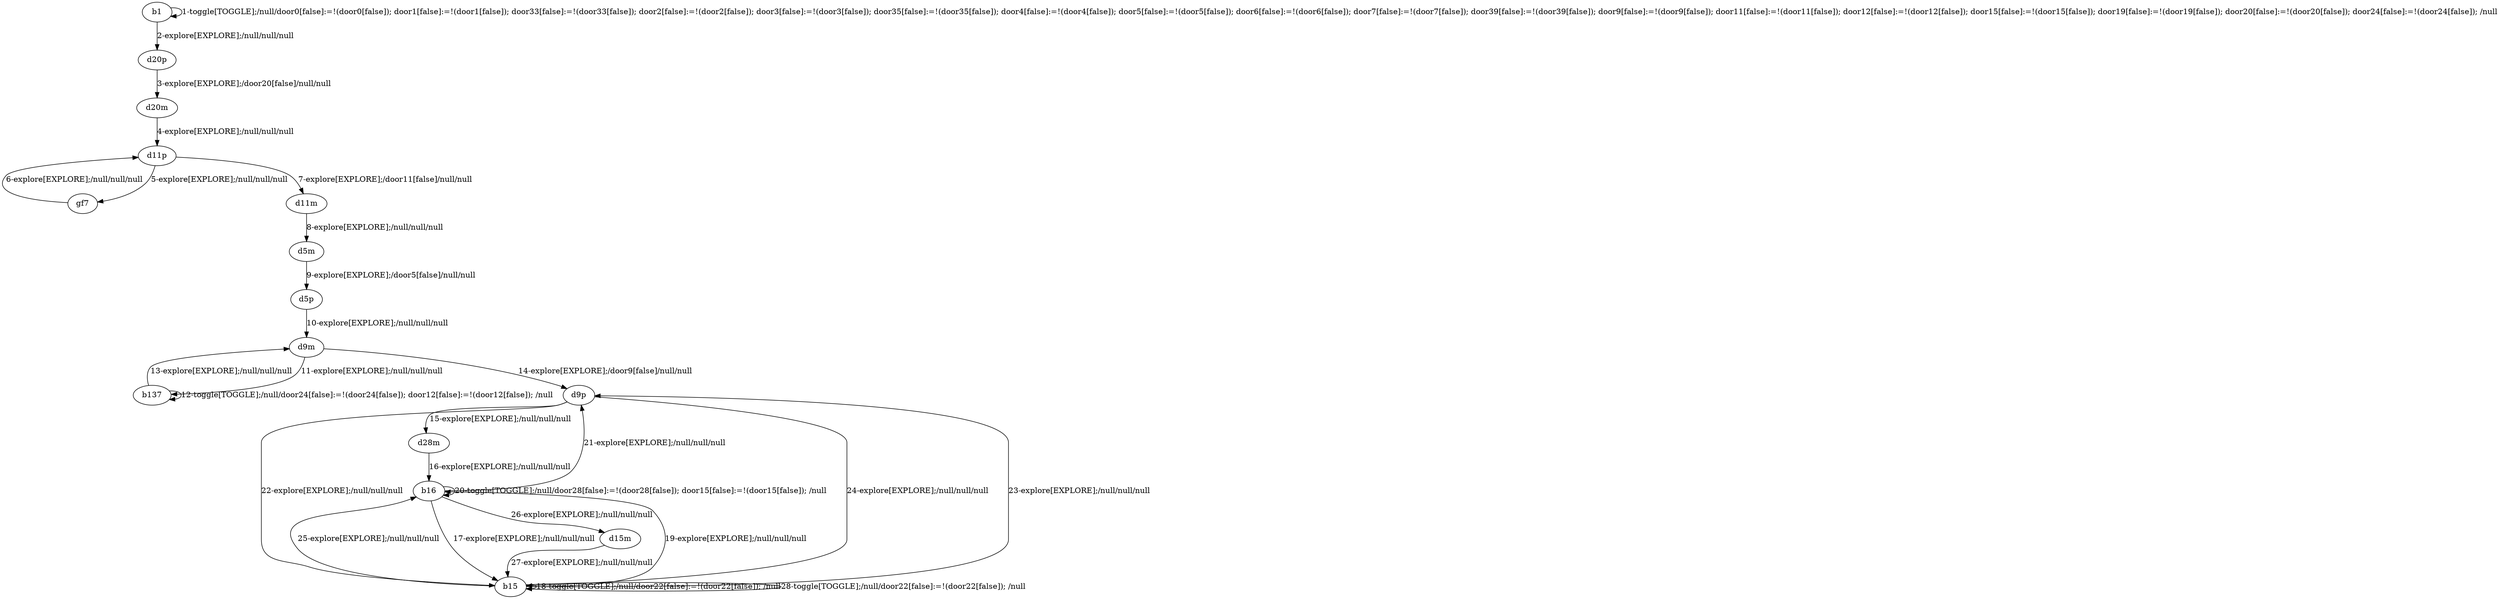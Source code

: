 # Total number of goals covered by this test: 1
# d15m --> b15

digraph g {
"b1" -> "b1" [label = "1-toggle[TOGGLE];/null/door0[false]:=!(door0[false]); door1[false]:=!(door1[false]); door33[false]:=!(door33[false]); door2[false]:=!(door2[false]); door3[false]:=!(door3[false]); door35[false]:=!(door35[false]); door4[false]:=!(door4[false]); door5[false]:=!(door5[false]); door6[false]:=!(door6[false]); door7[false]:=!(door7[false]); door39[false]:=!(door39[false]); door9[false]:=!(door9[false]); door11[false]:=!(door11[false]); door12[false]:=!(door12[false]); door15[false]:=!(door15[false]); door19[false]:=!(door19[false]); door20[false]:=!(door20[false]); door24[false]:=!(door24[false]); /null"];
"b1" -> "d20p" [label = "2-explore[EXPLORE];/null/null/null"];
"d20p" -> "d20m" [label = "3-explore[EXPLORE];/door20[false]/null/null"];
"d20m" -> "d11p" [label = "4-explore[EXPLORE];/null/null/null"];
"d11p" -> "gf7" [label = "5-explore[EXPLORE];/null/null/null"];
"gf7" -> "d11p" [label = "6-explore[EXPLORE];/null/null/null"];
"d11p" -> "d11m" [label = "7-explore[EXPLORE];/door11[false]/null/null"];
"d11m" -> "d5m" [label = "8-explore[EXPLORE];/null/null/null"];
"d5m" -> "d5p" [label = "9-explore[EXPLORE];/door5[false]/null/null"];
"d5p" -> "d9m" [label = "10-explore[EXPLORE];/null/null/null"];
"d9m" -> "b137" [label = "11-explore[EXPLORE];/null/null/null"];
"b137" -> "b137" [label = "12-toggle[TOGGLE];/null/door24[false]:=!(door24[false]); door12[false]:=!(door12[false]); /null"];
"b137" -> "d9m" [label = "13-explore[EXPLORE];/null/null/null"];
"d9m" -> "d9p" [label = "14-explore[EXPLORE];/door9[false]/null/null"];
"d9p" -> "d28m" [label = "15-explore[EXPLORE];/null/null/null"];
"d28m" -> "b16" [label = "16-explore[EXPLORE];/null/null/null"];
"b16" -> "b15" [label = "17-explore[EXPLORE];/null/null/null"];
"b15" -> "b15" [label = "18-toggle[TOGGLE];/null/door22[false]:=!(door22[false]); /null"];
"b15" -> "b16" [label = "19-explore[EXPLORE];/null/null/null"];
"b16" -> "b16" [label = "20-toggle[TOGGLE];/null/door28[false]:=!(door28[false]); door15[false]:=!(door15[false]); /null"];
"b16" -> "d9p" [label = "21-explore[EXPLORE];/null/null/null"];
"d9p" -> "b15" [label = "22-explore[EXPLORE];/null/null/null"];
"b15" -> "d9p" [label = "23-explore[EXPLORE];/null/null/null"];
"d9p" -> "b15" [label = "24-explore[EXPLORE];/null/null/null"];
"b15" -> "b16" [label = "25-explore[EXPLORE];/null/null/null"];
"b16" -> "d15m" [label = "26-explore[EXPLORE];/null/null/null"];
"d15m" -> "b15" [label = "27-explore[EXPLORE];/null/null/null"];
"b15" -> "b15" [label = "28-toggle[TOGGLE];/null/door22[false]:=!(door22[false]); /null"];
}